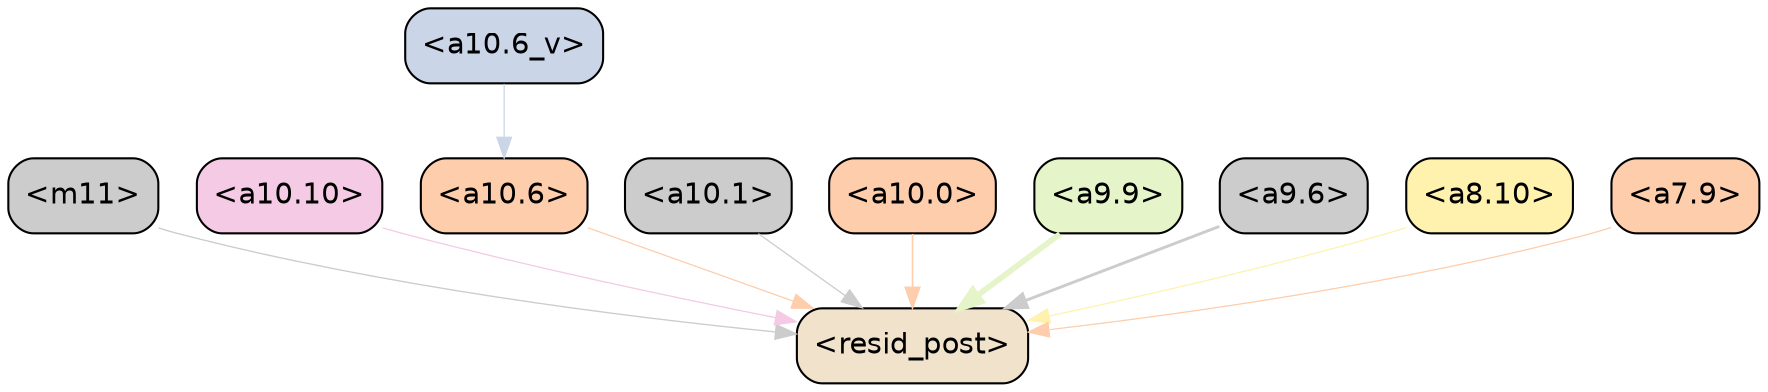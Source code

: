 strict digraph "" {
	graph [bgcolor=transparent,
		layout=dot,
		overlap=false,
		splines=true
	];
	"<m11>"	[color=black,
		fillcolor="#cccccc",
		fontname=Helvetica,
		shape=box,
		style="filled, rounded"];
	"<resid_post>"	[color=black,
		fillcolor="#f1e2cc",
		fontname=Helvetica,
		shape=box,
		style="filled, rounded"];
	"<m11>" -> "<resid_post>"	[color="#cccccc",
		penwidth=0.6392734050750732];
	"<a10.10>"	[color=black,
		fillcolor="#f4cae4",
		fontname=Helvetica,
		shape=box,
		style="filled, rounded"];
	"<a10.10>" -> "<resid_post>"	[color="#f4cae4",
		penwidth=0.6];
	"<a10.6>"	[color=black,
		fillcolor="#fdcdac",
		fontname=Helvetica,
		shape=box,
		style="filled, rounded"];
	"<a10.6>" -> "<resid_post>"	[color="#fdcdac",
		penwidth=0.6];
	"<a10.1>"	[color=black,
		fillcolor="#cccccc",
		fontname=Helvetica,
		shape=box,
		style="filled, rounded"];
	"<a10.1>" -> "<resid_post>"	[color="#cccccc",
		penwidth=0.6];
	"<a10.0>"	[color=black,
		fillcolor="#fdcdac",
		fontname=Helvetica,
		shape=box,
		style="filled, rounded"];
	"<a10.0>" -> "<resid_post>"	[color="#fdcdac",
		penwidth=0.7430362701416016];
	"<a9.9>"	[color=black,
		fillcolor="#e6f5c9",
		fontname=Helvetica,
		shape=box,
		style="filled, rounded"];
	"<a9.9>" -> "<resid_post>"	[color="#e6f5c9",
		penwidth=2.7972054481506348];
	"<a9.6>"	[color=black,
		fillcolor="#cccccc",
		fontname=Helvetica,
		shape=box,
		style="filled, rounded"];
	"<a9.6>" -> "<resid_post>"	[color="#cccccc",
		penwidth=1.394308090209961];
	"<a8.10>"	[color=black,
		fillcolor="#fff2ae",
		fontname=Helvetica,
		shape=box,
		style="filled, rounded"];
	"<a8.10>" -> "<resid_post>"	[color="#fff2ae",
		penwidth=0.6];
	"<a7.9>"	[color=black,
		fillcolor="#fdcdac",
		fontname=Helvetica,
		shape=box,
		style="filled, rounded"];
	"<a7.9>" -> "<resid_post>"	[color="#fdcdac",
		penwidth=0.6];
	"<a10.6_v>"	[color=black,
		fillcolor="#cbd5e8",
		fontname=Helvetica,
		shape=box,
		style="filled, rounded"];
	"<a10.6_v>" -> "<a10.6>"	[color="#cbd5e8",
		penwidth=0.6];
}
